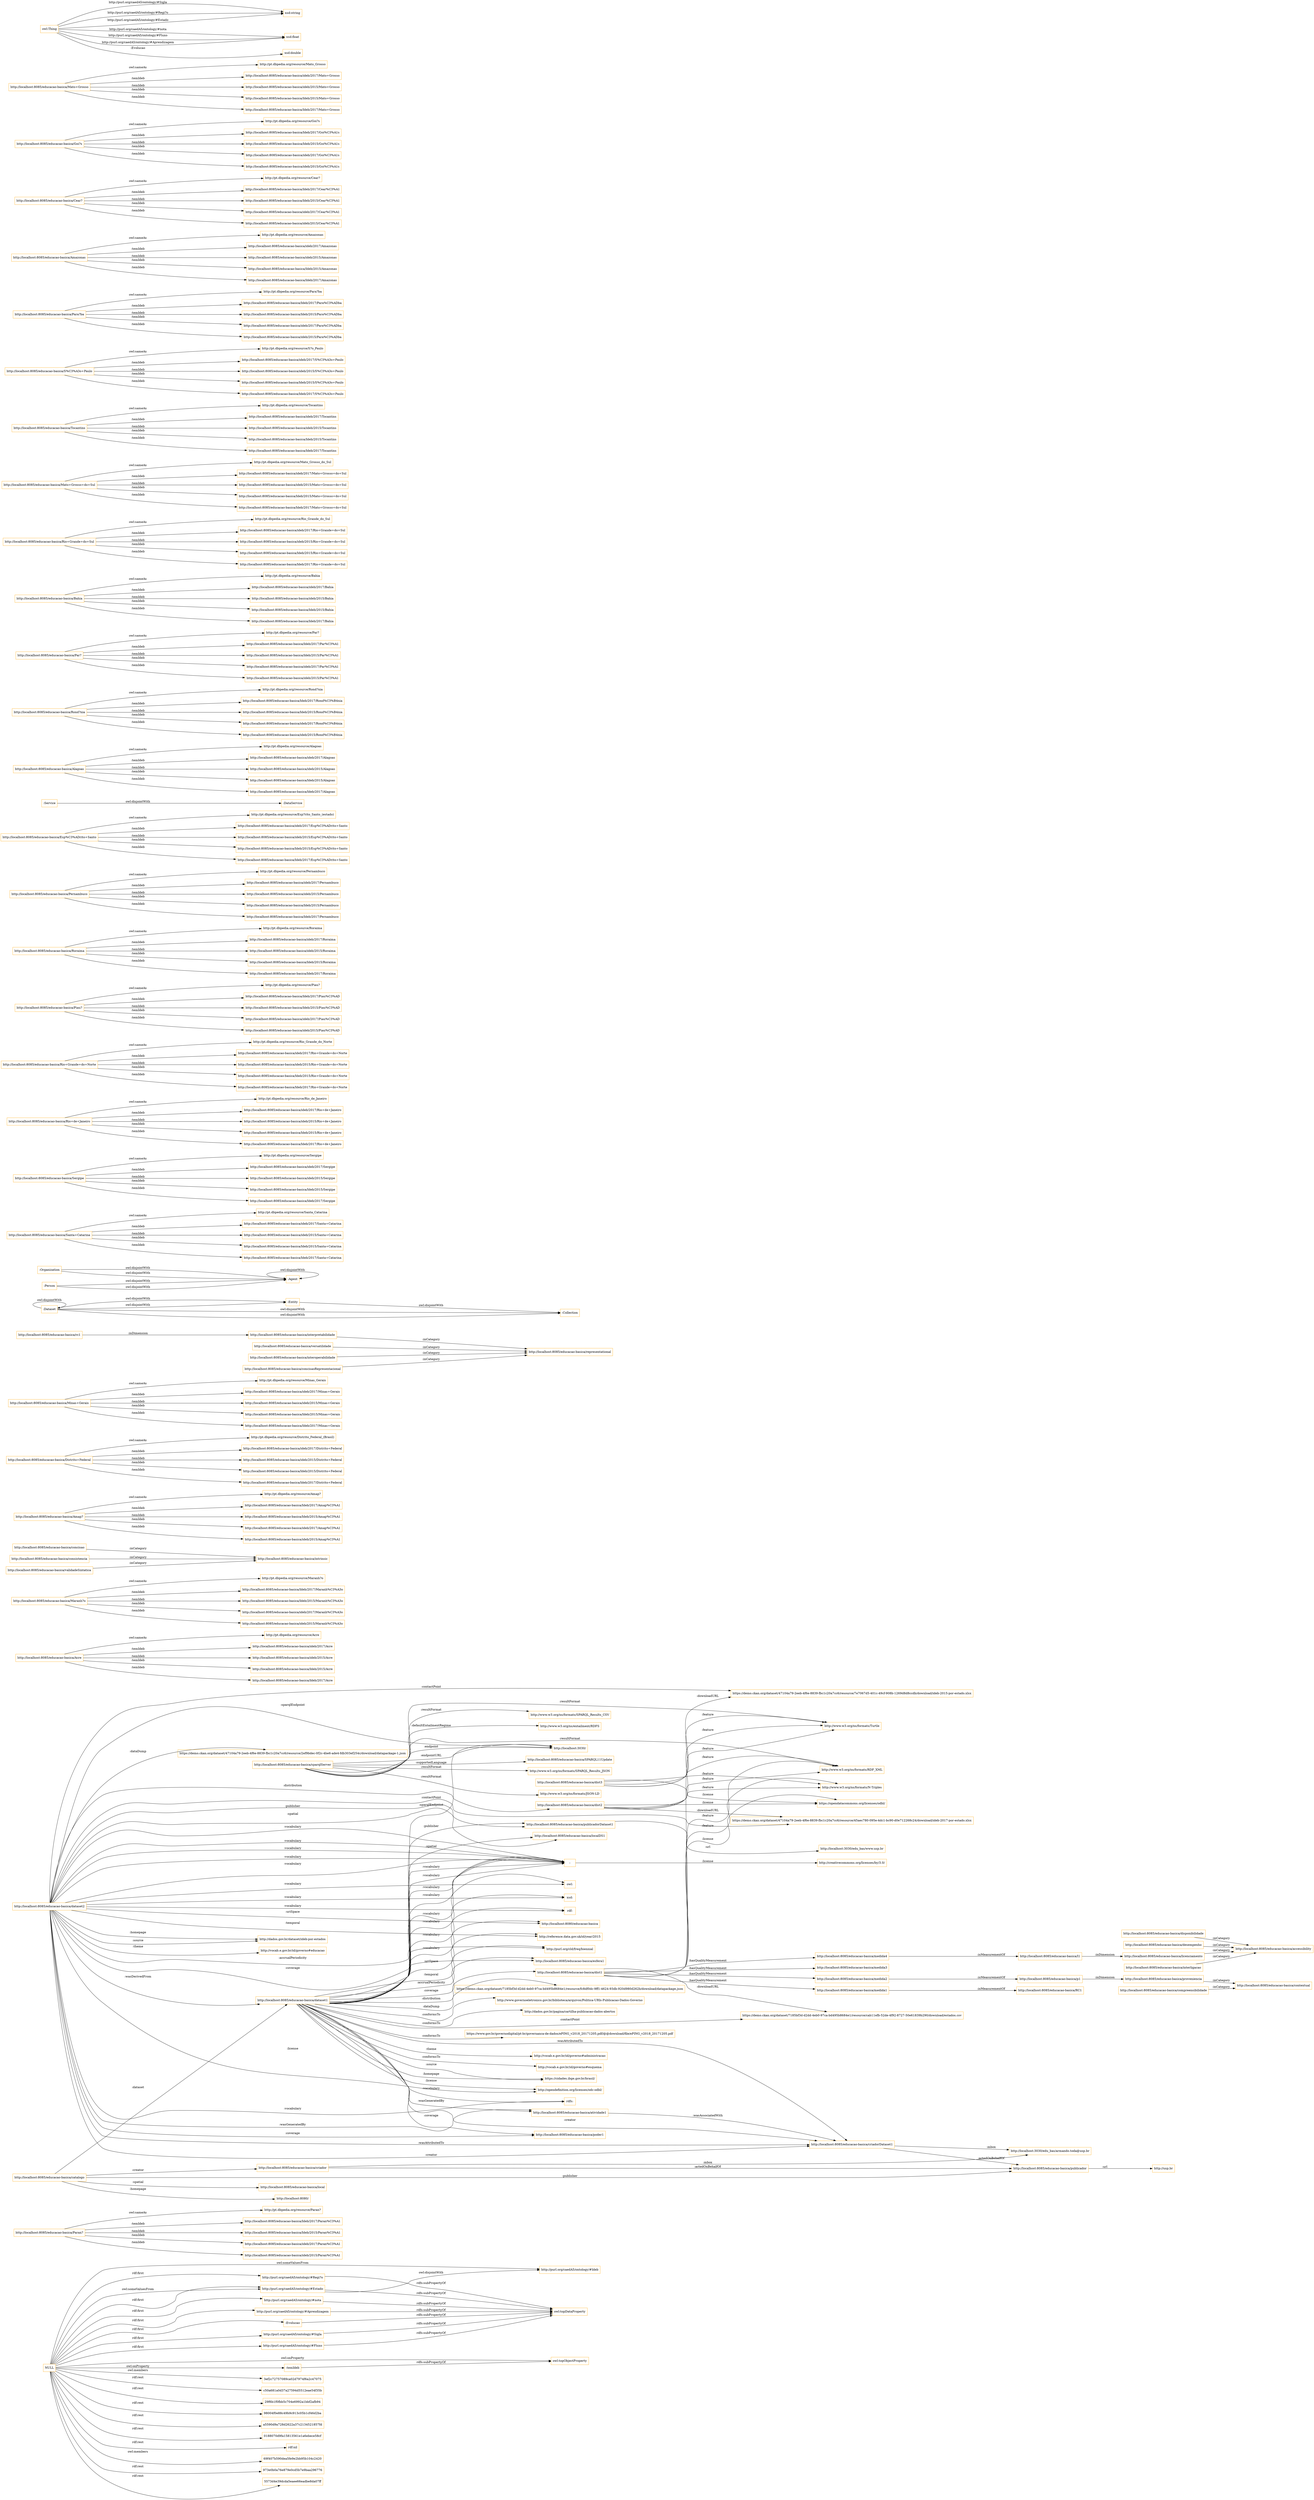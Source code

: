 digraph ar2dtool_diagram { 
rankdir=LR;
size="1501"
node [shape = rectangle, color="orange"]; "http://purl.org/caedA5/ontology/#Ideb" "http://purl.org/caedA5/ontology/#Estado" ; /*classes style*/
	"http://localhost:8085/educacao-basica/Paran?" -> "http://pt.dbpedia.org/resource/Paran?" [ label = "owl:sameAs" ];
	"http://localhost:8085/educacao-basica/Paran?" -> "http://localhost:8085/educacao-basica/Ideb/2017/Paran%C3%A1" [ label = ":temIdeb" ];
	"http://localhost:8085/educacao-basica/Paran?" -> "http://localhost:8085/educacao-basica/Ideb/2015/Paran%C3%A1" [ label = ":temIdeb" ];
	"http://localhost:8085/educacao-basica/Paran?" -> "http://localhost:8085/educacao-basica/ideb/2017/Paran%C3%A1" [ label = ":temIdeb" ];
	"http://localhost:8085/educacao-basica/Paran?" -> "http://localhost:8085/educacao-basica/ideb/2015/Paran%C3%A1" [ label = ":temIdeb" ];
	"http://localhost:8085/educacao-basica/criador" -> "http://localhost:8085/educacao-basica/publicador" [ label = ":actedOnBehalfOf" ];
	"http://localhost:8085/educacao-basica/criador" -> "http://localhost:3030/edu_bas/armando.toda@usp.br" [ label = ":mbox" ];
	"http://localhost:8085/educacao-basica/Acre" -> "http://pt.dbpedia.org/resource/Acre" [ label = "owl:sameAs" ];
	"http://localhost:8085/educacao-basica/Acre" -> "http://localhost:8085/educacao-basica/ideb/2017/Acre" [ label = ":temIdeb" ];
	"http://localhost:8085/educacao-basica/Acre" -> "http://localhost:8085/educacao-basica/ideb/2015/Acre" [ label = ":temIdeb" ];
	"http://localhost:8085/educacao-basica/Acre" -> "http://localhost:8085/educacao-basica/Ideb/2015/Acre" [ label = ":temIdeb" ];
	"http://localhost:8085/educacao-basica/Acre" -> "http://localhost:8085/educacao-basica/Ideb/2017/Acre" [ label = ":temIdeb" ];
	"http://localhost:8085/educacao-basica/medida4" -> "http://localhost:8085/educacao-basica/l1" [ label = ":isMeasurementOf" ];
	"http://purl.org/caedA5/ontology/#Regi?o" -> "owl:topDataProperty" [ label = "rdfs:subPropertyOf" ];
	"http://localhost:8085/educacao-basica/Maranh?o" -> "http://pt.dbpedia.org/resource/Maranh?o" [ label = "owl:sameAs" ];
	"http://localhost:8085/educacao-basica/Maranh?o" -> "http://localhost:8085/educacao-basica/Ideb/2017/Maranh%C3%A3o" [ label = ":temIdeb" ];
	"http://localhost:8085/educacao-basica/Maranh?o" -> "http://localhost:8085/educacao-basica/Ideb/2015/Maranh%C3%A3o" [ label = ":temIdeb" ];
	"http://localhost:8085/educacao-basica/Maranh?o" -> "http://localhost:8085/educacao-basica/ideb/2017/Maranh%C3%A3o" [ label = ":temIdeb" ];
	"http://localhost:8085/educacao-basica/Maranh?o" -> "http://localhost:8085/educacao-basica/ideb/2015/Maranh%C3%A3o" [ label = ":temIdeb" ];
	"http://localhost:8085/educacao-basica/concisao" -> "http://localhost:8085/educacao-basica/intrinsic" [ label = ":inCategory" ];
	"http://localhost:8085/educacao-basica/Amap?" -> "http://pt.dbpedia.org/resource/Amap?" [ label = "owl:sameAs" ];
	"http://localhost:8085/educacao-basica/Amap?" -> "http://localhost:8085/educacao-basica/Ideb/2017/Amap%C3%A1" [ label = ":temIdeb" ];
	"http://localhost:8085/educacao-basica/Amap?" -> "http://localhost:8085/educacao-basica/Ideb/2015/Amap%C3%A1" [ label = ":temIdeb" ];
	"http://localhost:8085/educacao-basica/Amap?" -> "http://localhost:8085/educacao-basica/ideb/2017/Amap%C3%A1" [ label = ":temIdeb" ];
	"http://localhost:8085/educacao-basica/Amap?" -> "http://localhost:8085/educacao-basica/ideb/2015/Amap%C3%A1" [ label = ":temIdeb" ];
	"http://localhost:8085/educacao-basica/Distrito+Federal" -> "http://pt.dbpedia.org/resource/Distrito_Federal_(Brasil)" [ label = "owl:sameAs" ];
	"http://localhost:8085/educacao-basica/Distrito+Federal" -> "http://localhost:8085/educacao-basica/ideb/2017/Distrito+Federal" [ label = ":temIdeb" ];
	"http://localhost:8085/educacao-basica/Distrito+Federal" -> "http://localhost:8085/educacao-basica/ideb/2015/Distrito+Federal" [ label = ":temIdeb" ];
	"http://localhost:8085/educacao-basica/Distrito+Federal" -> "http://localhost:8085/educacao-basica/Ideb/2015/Distrito+Federal" [ label = ":temIdeb" ];
	"http://localhost:8085/educacao-basica/Distrito+Federal" -> "http://localhost:8085/educacao-basica/Ideb/2017/Distrito+Federal" [ label = ":temIdeb" ];
	"http://localhost:8085/educacao-basica/l1" -> "http://localhost:8085/educacao-basica/licenciamento" [ label = ":inDimension" ];
	"http://localhost:8085/educacao-basica/Minas+Gerais" -> "http://pt.dbpedia.org/resource/Minas_Gerais" [ label = "owl:sameAs" ];
	"http://localhost:8085/educacao-basica/Minas+Gerais" -> "http://localhost:8085/educacao-basica/ideb/2017/Minas+Gerais" [ label = ":temIdeb" ];
	"http://localhost:8085/educacao-basica/Minas+Gerais" -> "http://localhost:8085/educacao-basica/ideb/2015/Minas+Gerais" [ label = ":temIdeb" ];
	"http://localhost:8085/educacao-basica/Minas+Gerais" -> "http://localhost:8085/educacao-basica/Ideb/2015/Minas+Gerais" [ label = ":temIdeb" ];
	"http://localhost:8085/educacao-basica/Minas+Gerais" -> "http://localhost:8085/educacao-basica/Ideb/2017/Minas+Gerais" [ label = ":temIdeb" ];
	"http://purl.org/caedA5/ontology/#Aprendizagem" -> "owl:topDataProperty" [ label = "rdfs:subPropertyOf" ];
	"http://localhost:8085/educacao-basica/rc1" -> "http://localhost:8085/educacao-basica/interpretabilidade" [ label = ":inDimension" ];
	"http://localhost:8085/educacao-basica/dist2" -> "https://opendatacommons.org/licenses/odbl/" [ label = ":license" ];
	"http://localhost:8085/educacao-basica/dist2" -> "http://www.w3.org/ns/formats/RDF_XML" [ label = ":feature" ];
	"http://localhost:8085/educacao-basica/dist2" -> "http://www.w3.org/ns/formats/Turtle" [ label = ":feature" ];
	"http://localhost:8085/educacao-basica/dist2" -> "http://www.w3.org/ns/formats/N-Triples" [ label = ":feature" ];
	"http://localhost:8085/educacao-basica/dist2" -> "https://demo.ckan.org/dataset/47104a79-2eeb-4f6e-8839-fbc1c20a7cc6/resource/45aec780-095e-4dc1-bc90-d0e712268c24/download/ideb-2017-por-estado.xlsx" [ label = ":downloadURL" ];
	"http://localhost:8085/educacao-basica/compreensibilidade" -> "http://localhost:8085/educacao-basica/contextual" [ label = ":inCategory" ];
	":Dataset" -> ":Entity" [ label = "owl:disjointWith" ];
	":Dataset" -> ":Collection" [ label = "owl:disjointWith" ];
	":temIdeb" -> "owl:topObjectProperty" [ label = "rdfs:subPropertyOf" ];
	"http://localhost:8085/educacao-basica/publicadorDataset1" -> "http://localhost:3030/edu_bas/www.usp.br" [ label = ":url" ];
	"http://localhost:8085/educacao-basica/publicador" -> "http://usp.br" [ label = ":url" ];
	":Agent" -> ":Agent" [ label = "owl:disjointWith" ];
	"http://localhost:8085/educacao-basica/criadorDataset1" -> "http://localhost:8085/educacao-basica/publicador" [ label = ":actedOnBehalfOf" ];
	"http://localhost:8085/educacao-basica/criadorDataset1" -> "http://localhost:3030/edu_bas/armando.toda@usp.br" [ label = ":mbox" ];
	"http://localhost:8085/educacao-basica/Santa+Catarina" -> "http://pt.dbpedia.org/resource/Santa_Catarina" [ label = "owl:sameAs" ];
	"http://localhost:8085/educacao-basica/Santa+Catarina" -> "http://localhost:8085/educacao-basica/ideb/2017/Santa+Catarina" [ label = ":temIdeb" ];
	"http://localhost:8085/educacao-basica/Santa+Catarina" -> "http://localhost:8085/educacao-basica/ideb/2015/Santa+Catarina" [ label = ":temIdeb" ];
	"http://localhost:8085/educacao-basica/Santa+Catarina" -> "http://localhost:8085/educacao-basica/Ideb/2015/Santa+Catarina" [ label = ":temIdeb" ];
	"http://localhost:8085/educacao-basica/Santa+Catarina" -> "http://localhost:8085/educacao-basica/Ideb/2017/Santa+Catarina" [ label = ":temIdeb" ];
	"http://localhost:8085/educacao-basica/p1" -> "http://localhost:8085/educacao-basica/proveniencia" [ label = ":inDimension" ];
	"http://localhost:8085/educacao-basica/Sergipe" -> "http://pt.dbpedia.org/resource/Sergipe" [ label = "owl:sameAs" ];
	"http://localhost:8085/educacao-basica/Sergipe" -> "http://localhost:8085/educacao-basica/ideb/2017/Sergipe" [ label = ":temIdeb" ];
	"http://localhost:8085/educacao-basica/Sergipe" -> "http://localhost:8085/educacao-basica/ideb/2015/Sergipe" [ label = ":temIdeb" ];
	"http://localhost:8085/educacao-basica/Sergipe" -> "http://localhost:8085/educacao-basica/Ideb/2015/Sergipe" [ label = ":temIdeb" ];
	"http://localhost:8085/educacao-basica/Sergipe" -> "http://localhost:8085/educacao-basica/Ideb/2017/Sergipe" [ label = ":temIdeb" ];
	"http://localhost:8085/educacao-basica/dataset2" -> "http://dados.gov.br/dataset/ideb-por-estados" [ label = ":source" ];
	"http://localhost:8085/educacao-basica/dataset2" -> "http://vocab.e.gov.br/id/governo#educacao" [ label = ":theme" ];
	"http://localhost:8085/educacao-basica/dataset2" -> "http://dados.gov.br/dataset/ideb-por-estados" [ label = ":homepage" ];
	"http://localhost:8085/educacao-basica/dataset2" -> "http://localhost:8085/educacao-basica/esfera1" [ label = ":coverage" ];
	"http://localhost:8085/educacao-basica/dataset2" -> ":" [ label = ":vocabulary" ];
	"http://localhost:8085/educacao-basica/dataset2" -> "http://localhost:8085/educacao-basica/localDS1" [ label = ":spatial" ];
	"http://localhost:8085/educacao-basica/dataset2" -> "http://localhost:8085/educacao-basica/criadorDataset1" [ label = ":creator" ];
	"http://localhost:8085/educacao-basica/dataset2" -> "http://localhost:8085/educacao-basica/atividade1" [ label = ":wasGeneratedBy" ];
	"http://localhost:8085/educacao-basica/dataset2" -> "https://demo.ckan.org/dataset/47104a79-2eeb-4f6e-8839-fbc1c20a7cc6/resource/7e7067d5-401c-49cf-908b-1269d8d8ccdb/download/ideb-2015-por-estado.xlsx" [ label = ":contactPoint" ];
	"http://localhost:8085/educacao-basica/dataset2" -> "http://localhost:8085/educacao-basica/publicadorDataset1" [ label = ":publisher" ];
	"http://localhost:8085/educacao-basica/dataset2" -> "http://localhost:8085/educacao-basica/dist2" [ label = ":distribution" ];
	"http://localhost:8085/educacao-basica/dataset2" -> "xsd:" [ label = ":vocabulary" ];
	"http://localhost:8085/educacao-basica/dataset2" -> "rdf:" [ label = ":vocabulary" ];
	"http://localhost:8085/educacao-basica/dataset2" -> ":" [ label = ":vocabulary" ];
	"http://localhost:8085/educacao-basica/dataset2" -> "http://localhost:8080/educacao-basica" [ label = ":uriSpace" ];
	"http://localhost:8085/educacao-basica/dataset2" -> "https://demo.ckan.org/dataset/47104a79-2eeb-4f6e-8839-fbc1c20a7cc6/resource/2ef9bdec-0f2c-4be6-ade4-fdb303ef254c/download/datapackage-1.json" [ label = ":dataDump" ];
	"http://localhost:8085/educacao-basica/dataset2" -> "http://reference.data.gov.uk/id/year/2015" [ label = ":temporal" ];
	"http://localhost:8085/educacao-basica/dataset2" -> "http://purl.org/cld/freq/biennial" [ label = ":accrualPeriodicity" ];
	"http://localhost:8085/educacao-basica/dataset2" -> "owl:" [ label = ":vocabulary" ];
	"http://localhost:8085/educacao-basica/dataset2" -> "http://opendefinition.org/licenses/odc-odbl/" [ label = ":license" ];
	"http://localhost:8085/educacao-basica/dataset2" -> ":" [ label = ":vocabulary" ];
	"http://localhost:8085/educacao-basica/dataset2" -> "http://localhost:3030/" [ label = ":sparqlEndpoint" ];
	"http://localhost:8085/educacao-basica/dataset2" -> ":" [ label = ":vocabulary" ];
	"http://localhost:8085/educacao-basica/dataset2" -> "rdfs:" [ label = ":vocabulary" ];
	"http://localhost:8085/educacao-basica/dataset2" -> "http://localhost:8085/educacao-basica/poder1" [ label = ":coverage" ];
	"http://localhost:8085/educacao-basica/dataset2" -> "http://localhost:8085/educacao-basica/criadorDataset1" [ label = ":wasAttributedTo" ];
	"http://localhost:8085/educacao-basica/dataset2" -> "https://demo.ckan.org/dataset/47104a79-2eeb-4f6e-8839-fbc1c20a7cc6/resource/45aec780-095e-4dc1-bc90-d0e712268c24/download/ideb-2017-por-estado.xlsx" [ label = ":contactPoint" ];
	"http://localhost:8085/educacao-basica/dataset2" -> ":" [ label = ":vocabulary" ];
	"http://localhost:8085/educacao-basica/dataset2" -> "http://localhost:8085/educacao-basica/dataset1" [ label = ":wasDerivedFrom" ];
	"http://localhost:8085/educacao-basica/dist1" -> "https://demo.ckan.org/dataset/7185bf3d-d2dd-4eb0-97ca-bd495b8684e1/resource/cab11efb-52de-4f92-8727-50e61839b290/download/estados.csv" [ label = ":downloadURL" ];
	"http://localhost:8085/educacao-basica/dist1" -> "http://localhost:8085/educacao-basica/medida1" [ label = ":hasQualityMeasurement" ];
	"http://localhost:8085/educacao-basica/dist1" -> "https://opendatacommons.org/licenses/odbl/" [ label = ":license" ];
	"http://localhost:8085/educacao-basica/dist1" -> "http://localhost:8085/educacao-basica/medida2" [ label = ":hasQualityMeasurement" ];
	"http://localhost:8085/educacao-basica/dist1" -> "http://www.w3.org/ns/formats/N-Triples" [ label = ":feature" ];
	"http://localhost:8085/educacao-basica/dist1" -> "http://localhost:8085/educacao-basica/medida4" [ label = ":hasQualityMeasurement" ];
	"http://localhost:8085/educacao-basica/dist1" -> "http://www.w3.org/ns/formats/RDF_XML" [ label = ":feature" ];
	"http://localhost:8085/educacao-basica/dist1" -> "http://localhost:8085/educacao-basica/medida3" [ label = ":hasQualityMeasurement" ];
	"http://localhost:8085/educacao-basica/dist1" -> "http://www.w3.org/ns/formats/Turtle" [ label = ":feature" ];
	"http://localhost:8085/educacao-basica/Rio+de+Janeiro" -> "http://pt.dbpedia.org/resource/Rio_de_Janeiro" [ label = "owl:sameAs" ];
	"http://localhost:8085/educacao-basica/Rio+de+Janeiro" -> "http://localhost:8085/educacao-basica/ideb/2017/Rio+de+Janeiro" [ label = ":temIdeb" ];
	"http://localhost:8085/educacao-basica/Rio+de+Janeiro" -> "http://localhost:8085/educacao-basica/ideb/2015/Rio+de+Janeiro" [ label = ":temIdeb" ];
	"http://localhost:8085/educacao-basica/Rio+de+Janeiro" -> "http://localhost:8085/educacao-basica/Ideb/2015/Rio+de+Janeiro" [ label = ":temIdeb" ];
	"http://localhost:8085/educacao-basica/Rio+de+Janeiro" -> "http://localhost:8085/educacao-basica/Ideb/2017/Rio+de+Janeiro" [ label = ":temIdeb" ];
	"http://localhost:8085/educacao-basica/Rio+Grande+do+Norte" -> "http://pt.dbpedia.org/resource/Rio_Grande_do_Norte" [ label = "owl:sameAs" ];
	"http://localhost:8085/educacao-basica/Rio+Grande+do+Norte" -> "http://localhost:8085/educacao-basica/ideb/2017/Rio+Grande+do+Norte" [ label = ":temIdeb" ];
	"http://localhost:8085/educacao-basica/Rio+Grande+do+Norte" -> "http://localhost:8085/educacao-basica/ideb/2015/Rio+Grande+do+Norte" [ label = ":temIdeb" ];
	"http://localhost:8085/educacao-basica/Rio+Grande+do+Norte" -> "http://localhost:8085/educacao-basica/Ideb/2015/Rio+Grande+do+Norte" [ label = ":temIdeb" ];
	"http://localhost:8085/educacao-basica/Rio+Grande+do+Norte" -> "http://localhost:8085/educacao-basica/Ideb/2017/Rio+Grande+do+Norte" [ label = ":temIdeb" ];
	"http://localhost:8085/educacao-basica/Piau?" -> "http://pt.dbpedia.org/resource/Piau?" [ label = "owl:sameAs" ];
	"http://localhost:8085/educacao-basica/Piau?" -> "http://localhost:8085/educacao-basica/Ideb/2017/Piau%C3%AD" [ label = ":temIdeb" ];
	"http://localhost:8085/educacao-basica/Piau?" -> "http://localhost:8085/educacao-basica/Ideb/2015/Piau%C3%AD" [ label = ":temIdeb" ];
	"http://localhost:8085/educacao-basica/Piau?" -> "http://localhost:8085/educacao-basica/ideb/2017/Piau%C3%AD" [ label = ":temIdeb" ];
	"http://localhost:8085/educacao-basica/Piau?" -> "http://localhost:8085/educacao-basica/ideb/2015/Piau%C3%AD" [ label = ":temIdeb" ];
	"http://localhost:8085/educacao-basica/medida2" -> "http://localhost:8085/educacao-basica/p1" [ label = ":isMeasurementOf" ];
	"http://localhost:8085/educacao-basica/interligacao" -> "http://localhost:8085/educacao-basica/accessibility" [ label = ":inCategory" ];
	"http://localhost:8085/educacao-basica/licenciamento" -> "http://localhost:8085/educacao-basica/accessibility" [ label = ":inCategory" ];
	"http://localhost:8085/educacao-basica/Roraima" -> "http://pt.dbpedia.org/resource/Roraima" [ label = "owl:sameAs" ];
	"http://localhost:8085/educacao-basica/Roraima" -> "http://localhost:8085/educacao-basica/ideb/2017/Roraima" [ label = ":temIdeb" ];
	"http://localhost:8085/educacao-basica/Roraima" -> "http://localhost:8085/educacao-basica/ideb/2015/Roraima" [ label = ":temIdeb" ];
	"http://localhost:8085/educacao-basica/Roraima" -> "http://localhost:8085/educacao-basica/Ideb/2015/Roraima" [ label = ":temIdeb" ];
	"http://localhost:8085/educacao-basica/Roraima" -> "http://localhost:8085/educacao-basica/Ideb/2017/Roraima" [ label = ":temIdeb" ];
	"http://localhost:8085/educacao-basica/dataset1" -> "http://localhost:8085/educacao-basica/criadorDataset1" [ label = ":creator" ];
	"http://localhost:8085/educacao-basica/dataset1" -> "http://www.governoeletronico.gov.br/biblioteca/arquivos/Politica-URIs-Publicacao-Dados-Governo" [ label = ":conformsTo" ];
	"http://localhost:8085/educacao-basica/dataset1" -> "http://localhost:8085/educacao-basica/criadorDataset1" [ label = ":wasAttributedTo" ];
	"http://localhost:8085/educacao-basica/dataset1" -> "http://localhost:8085/educacao-basica/publicadorDataset1" [ label = ":publisher" ];
	"http://localhost:8085/educacao-basica/dataset1" -> "http://localhost:8085/educacao-basica/dist1" [ label = ":distribution" ];
	"http://localhost:8085/educacao-basica/dataset1" -> "owl:" [ label = ":vocabulary" ];
	"http://localhost:8085/educacao-basica/dataset1" -> "http://opendefinition.org/licenses/odc-odbl/" [ label = ":license" ];
	"http://localhost:8085/educacao-basica/dataset1" -> ":" [ label = ":vocabulary" ];
	"http://localhost:8085/educacao-basica/dataset1" -> "http://dados.gov.br/pagina/cartilha-publicacao-dados-abertos" [ label = ":conformsTo" ];
	"http://localhost:8085/educacao-basica/dataset1" -> "https://www.gov.br/governodigital/pt-br/governanca-de-dados/ePING_v2018_20171205.pdf/@@download/file/ePING_v2018_20171205.pdf" [ label = ":conformsTo" ];
	"http://localhost:8085/educacao-basica/dataset1" -> "http://vocab.e.gov.br/id/governo#administracao" [ label = ":theme" ];
	"http://localhost:8085/educacao-basica/dataset1" -> ":" [ label = ":vocabulary" ];
	"http://localhost:8085/educacao-basica/dataset1" -> "http://reference.data.gov.uk/id/year/2015" [ label = ":temporal" ];
	"http://localhost:8085/educacao-basica/dataset1" -> ":" [ label = ":vocabulary" ];
	"http://localhost:8085/educacao-basica/dataset1" -> "xsd:" [ label = ":vocabulary" ];
	"http://localhost:8085/educacao-basica/dataset1" -> "http://localhost:8080/educacao-basica" [ label = ":uriSpace" ];
	"http://localhost:8085/educacao-basica/dataset1" -> "http://localhost:8085/educacao-basica/esfera1" [ label = ":coverage" ];
	"http://localhost:8085/educacao-basica/dataset1" -> "http://localhost:8085/educacao-basica/localDS1" [ label = ":spatial" ];
	"http://localhost:8085/educacao-basica/dataset1" -> "https://demo.ckan.org/dataset/7185bf3d-d2dd-4eb0-97ca-bd495b8684e1/resource/cab11efb-52de-4f92-8727-50e61839b290/download/estados.csv" [ label = ":contactPoint" ];
	"http://localhost:8085/educacao-basica/dataset1" -> ":" [ label = ":vocabulary" ];
	"http://localhost:8085/educacao-basica/dataset1" -> "http://vocab.e.gov.br/id/governo#esquema" [ label = ":conformsTo" ];
	"http://localhost:8085/educacao-basica/dataset1" -> "https://cidades.ibge.gov.br/brasil/" [ label = ":source" ];
	"http://localhost:8085/educacao-basica/dataset1" -> "http://localhost:8085/educacao-basica/poder1" [ label = ":coverage" ];
	"http://localhost:8085/educacao-basica/dataset1" -> "https://cidades.ibge.gov.br/brasil/" [ label = ":homepage" ];
	"http://localhost:8085/educacao-basica/dataset1" -> "http://localhost:3030/" [ label = ":sparqlEndpoint" ];
	"http://localhost:8085/educacao-basica/dataset1" -> "rdfs:" [ label = ":vocabulary" ];
	"http://localhost:8085/educacao-basica/dataset1" -> "http://localhost:8085/educacao-basica/atividade1" [ label = ":wasGeneratedBy" ];
	"http://localhost:8085/educacao-basica/dataset1" -> "http://purl.org/cld/freq/biennial" [ label = ":accrualPeriodicity" ];
	"http://localhost:8085/educacao-basica/dataset1" -> "https://demo.ckan.org/dataset/7185bf3d-d2dd-4eb0-97ca-bd495b8684e1/resource/fc8df0dc-9ff1-4624-93db-920d980d262b/download/datapackage.json" [ label = ":dataDump" ];
	"http://localhost:8085/educacao-basica/dataset1" -> "rdf:" [ label = ":vocabulary" ];
	"http://localhost:8085/educacao-basica/dataset1" -> ":" [ label = ":vocabulary" ];
	"http://localhost:8085/educacao-basica/Pernambuco" -> "http://pt.dbpedia.org/resource/Pernambuco" [ label = "owl:sameAs" ];
	"http://localhost:8085/educacao-basica/Pernambuco" -> "http://localhost:8085/educacao-basica/ideb/2017/Pernambuco" [ label = ":temIdeb" ];
	"http://localhost:8085/educacao-basica/Pernambuco" -> "http://localhost:8085/educacao-basica/ideb/2015/Pernambuco" [ label = ":temIdeb" ];
	"http://localhost:8085/educacao-basica/Pernambuco" -> "http://localhost:8085/educacao-basica/Ideb/2015/Pernambuco" [ label = ":temIdeb" ];
	"http://localhost:8085/educacao-basica/Pernambuco" -> "http://localhost:8085/educacao-basica/Ideb/2017/Pernambuco" [ label = ":temIdeb" ];
	"http://localhost:8085/educacao-basica/interpretabilidade" -> "http://localhost:8085/educacao-basica/representational" [ label = ":inCategory" ];
	"http://localhost:8085/educacao-basica/consistencia" -> "http://localhost:8085/educacao-basica/intrinsic" [ label = ":inCategory" ];
	"http://localhost:8085/educacao-basica/sparqlServer" -> "http://www.w3.org/ns/formats/Turtle" [ label = ":resultFormat" ];
	"http://localhost:8085/educacao-basica/sparqlServer" -> "http://www.w3.org/ns/entailment/RDFS" [ label = ":defaultEntailmentRegime" ];
	"http://localhost:8085/educacao-basica/sparqlServer" -> "http://localhost:8085/educacao-basica/SPARQL11Update" [ label = ":supportedLanguage" ];
	"http://localhost:8085/educacao-basica/sparqlServer" -> "http://localhost:3030/" [ label = ":endpoint" ];
	"http://localhost:8085/educacao-basica/sparqlServer" -> "http://www.w3.org/ns/formats/RDF_XML" [ label = ":resultFormat" ];
	"http://localhost:8085/educacao-basica/sparqlServer" -> "http://www.w3.org/ns/formats/SPARQL_Results_JSON" [ label = ":resultFormat" ];
	"http://localhost:8085/educacao-basica/sparqlServer" -> "http://www.w3.org/ns/formats/JSON-LD" [ label = ":resultFormat" ];
	"http://localhost:8085/educacao-basica/sparqlServer" -> "http://localhost:3030/" [ label = ":endpointURL" ];
	"http://localhost:8085/educacao-basica/sparqlServer" -> "http://www.w3.org/ns/formats/SPARQL_Results_CSV" [ label = ":resultFormat" ];
	"http://purl.org/caedA5/ontology/#nota" -> "owl:topDataProperty" [ label = "rdfs:subPropertyOf" ];
	"http://localhost:8085/educacao-basica/Esp%C3%ADrito+Santo" -> "http://pt.dbpedia.org/resource/Esp?rito_Santo_(estado)" [ label = "owl:sameAs" ];
	"http://localhost:8085/educacao-basica/Esp%C3%ADrito+Santo" -> "http://localhost:8085/educacao-basica/ideb/2017/Esp%C3%ADrito+Santo" [ label = ":temIdeb" ];
	"http://localhost:8085/educacao-basica/Esp%C3%ADrito+Santo" -> "http://localhost:8085/educacao-basica/ideb/2015/Esp%C3%ADrito+Santo" [ label = ":temIdeb" ];
	"http://localhost:8085/educacao-basica/Esp%C3%ADrito+Santo" -> "http://localhost:8085/educacao-basica/Ideb/2015/Esp%C3%ADrito+Santo" [ label = ":temIdeb" ];
	"http://localhost:8085/educacao-basica/Esp%C3%ADrito+Santo" -> "http://localhost:8085/educacao-basica/Ideb/2017/Esp%C3%ADrito+Santo" [ label = ":temIdeb" ];
	"http://localhost:8085/educacao-basica/versatilidade" -> "http://localhost:8085/educacao-basica/representational" [ label = ":inCategory" ];
	":Service" -> ":DataService" [ label = "owl:disjointWith" ];
	"http://localhost:8085/educacao-basica/Alagoas" -> "http://pt.dbpedia.org/resource/Alagoas" [ label = "owl:sameAs" ];
	"http://localhost:8085/educacao-basica/Alagoas" -> "http://localhost:8085/educacao-basica/ideb/2017/Alagoas" [ label = ":temIdeb" ];
	"http://localhost:8085/educacao-basica/Alagoas" -> "http://localhost:8085/educacao-basica/ideb/2015/Alagoas" [ label = ":temIdeb" ];
	"http://localhost:8085/educacao-basica/Alagoas" -> "http://localhost:8085/educacao-basica/Ideb/2015/Alagoas" [ label = ":temIdeb" ];
	"http://localhost:8085/educacao-basica/Alagoas" -> "http://localhost:8085/educacao-basica/Ideb/2017/Alagoas" [ label = ":temIdeb" ];
	"http://localhost:8085/educacao-basica/interoperabilidade" -> "http://localhost:8085/educacao-basica/representational" [ label = ":inCategory" ];
	"http://purl.org/caedA5/ontology/#Sigla" -> "owl:topDataProperty" [ label = "rdfs:subPropertyOf" ];
	"http://localhost:8085/educacao-basica/medida1" -> "http://localhost:8085/educacao-basica/RC1" [ label = ":isMeasurementOf" ];
	":Organization" -> ":Agent" [ label = "owl:disjointWith" ];
	":Organization" -> ":Agent" [ label = "owl:disjointWith" ];
	":" -> "http://creativecommons.org/licenses/by/3.0/" [ label = ":license" ];
	"NULL" -> ":temIdeb" [ label = "owl:onProperty" ];
	"NULL" -> "3ef2c72757089ca02d7974f6a2c47075" [ label = "owl:members" ];
	"NULL" -> "http://purl.org/caedA5/ontology/#Sigla" [ label = "rdf:first" ];
	"NULL" -> "http://purl.org/caedA5/ontology/#Regi?o" [ label = "rdf:first" ];
	"NULL" -> "c50a681a0d37a27594d5512eae54f35b" [ label = "rdf:rest" ];
	"NULL" -> "http://purl.org/caedA5/ontology/#Estado" [ label = "rdf:first" ];
	"NULL" -> "29f6b1f0fbb5c704e6992a1bbf2afb94" [ label = "rdf:rest" ];
	"NULL" -> "http://purl.org/caedA5/ontology/#Estado" [ label = "owl:someValuesFrom" ];
	"NULL" -> ":Evolucao" [ label = "rdf:first" ];
	"NULL" -> "owl:topObjectProperty" [ label = "owl:onProperty" ];
	"NULL" -> "98004f0e88c49b9c913c05b1cf46d2ba" [ label = "rdf:rest" ];
	"NULL" -> "http://purl.org/caedA5/ontology/#Ideb" [ label = "owl:someValuesFrom" ];
	"NULL" -> "a5590d9a728d2622a37c2134521857fd" [ label = "rdf:rest" ];
	"NULL" -> "0188070d9fa15813561e1a6ebece58cf" [ label = "rdf:rest" ];
	"NULL" -> "http://purl.org/caedA5/ontology/#Aprendizagem" [ label = "rdf:first" ];
	"NULL" -> "rdf:nil" [ label = "rdf:rest" ];
	"NULL" -> "69f407b590dea5fe9e2bb95b104c2420" [ label = "owl:members" ];
	"NULL" -> "973e0b0a76e879e0cd5b7e9baa296776" [ label = "rdf:rest" ];
	"NULL" -> "http://purl.org/caedA5/ontology/#Fluxo" [ label = "rdf:first" ];
	"NULL" -> "http://purl.org/caedA5/ontology/#nota" [ label = "rdf:first" ];
	"NULL" -> "5573d4e39dcda5eaee66eadbe8da07ff" [ label = "rdf:rest" ];
	"http://purl.org/caedA5/ontology/#Estado" -> "http://purl.org/caedA5/ontology/#Ideb" [ label = "owl:disjointWith" ];
	"http://purl.org/caedA5/ontology/#Estado" -> "owl:topDataProperty" [ label = "rdfs:subPropertyOf" ];
	"http://localhost:8085/educacao-basica/Rond?nia" -> "http://pt.dbpedia.org/resource/Rond?nia" [ label = "owl:sameAs" ];
	"http://localhost:8085/educacao-basica/Rond?nia" -> "http://localhost:8085/educacao-basica/Ideb/2017/Rond%C3%B4nia" [ label = ":temIdeb" ];
	"http://localhost:8085/educacao-basica/Rond?nia" -> "http://localhost:8085/educacao-basica/Ideb/2015/Rond%C3%B4nia" [ label = ":temIdeb" ];
	"http://localhost:8085/educacao-basica/Rond?nia" -> "http://localhost:8085/educacao-basica/ideb/2017/Rond%C3%B4nia" [ label = ":temIdeb" ];
	"http://localhost:8085/educacao-basica/Rond?nia" -> "http://localhost:8085/educacao-basica/ideb/2015/Rond%C3%B4nia" [ label = ":temIdeb" ];
	"http://localhost:8085/educacao-basica/Par?" -> "http://pt.dbpedia.org/resource/Par?" [ label = "owl:sameAs" ];
	"http://localhost:8085/educacao-basica/Par?" -> "http://localhost:8085/educacao-basica/Ideb/2017/Par%C3%A1" [ label = ":temIdeb" ];
	"http://localhost:8085/educacao-basica/Par?" -> "http://localhost:8085/educacao-basica/Ideb/2015/Par%C3%A1" [ label = ":temIdeb" ];
	"http://localhost:8085/educacao-basica/Par?" -> "http://localhost:8085/educacao-basica/ideb/2017/Par%C3%A1" [ label = ":temIdeb" ];
	"http://localhost:8085/educacao-basica/Par?" -> "http://localhost:8085/educacao-basica/ideb/2015/Par%C3%A1" [ label = ":temIdeb" ];
	"http://localhost:8085/educacao-basica/catalogo" -> "http://localhost:8085/educacao-basica/publicador" [ label = ":publisher" ];
	"http://localhost:8085/educacao-basica/catalogo" -> "http://localhost:8085/educacao-basica/local" [ label = ":spatial" ];
	"http://localhost:8085/educacao-basica/catalogo" -> "http://localhost:8080/" [ label = ":homepage" ];
	"http://localhost:8085/educacao-basica/catalogo" -> "http://localhost:8085/educacao-basica/dataset1" [ label = ":dataset" ];
	"http://localhost:8085/educacao-basica/catalogo" -> "http://localhost:8085/educacao-basica/criador" [ label = ":creator" ];
	"http://localhost:8085/educacao-basica/Bahia" -> "http://pt.dbpedia.org/resource/Bahia" [ label = "owl:sameAs" ];
	"http://localhost:8085/educacao-basica/Bahia" -> "http://localhost:8085/educacao-basica/ideb/2017/Bahia" [ label = ":temIdeb" ];
	"http://localhost:8085/educacao-basica/Bahia" -> "http://localhost:8085/educacao-basica/ideb/2015/Bahia" [ label = ":temIdeb" ];
	"http://localhost:8085/educacao-basica/Bahia" -> "http://localhost:8085/educacao-basica/Ideb/2015/Bahia" [ label = ":temIdeb" ];
	"http://localhost:8085/educacao-basica/Bahia" -> "http://localhost:8085/educacao-basica/Ideb/2017/Bahia" [ label = ":temIdeb" ];
	"http://localhost:8085/educacao-basica/Rio+Grande+do+Sul" -> "http://pt.dbpedia.org/resource/Rio_Grande_do_Sul" [ label = "owl:sameAs" ];
	"http://localhost:8085/educacao-basica/Rio+Grande+do+Sul" -> "http://localhost:8085/educacao-basica/ideb/2017/Rio+Grande+do+Sul" [ label = ":temIdeb" ];
	"http://localhost:8085/educacao-basica/Rio+Grande+do+Sul" -> "http://localhost:8085/educacao-basica/ideb/2015/Rio+Grande+do+Sul" [ label = ":temIdeb" ];
	"http://localhost:8085/educacao-basica/Rio+Grande+do+Sul" -> "http://localhost:8085/educacao-basica/Ideb/2015/Rio+Grande+do+Sul" [ label = ":temIdeb" ];
	"http://localhost:8085/educacao-basica/Rio+Grande+do+Sul" -> "http://localhost:8085/educacao-basica/Ideb/2017/Rio+Grande+do+Sul" [ label = ":temIdeb" ];
	"http://localhost:8085/educacao-basica/atividade1" -> "http://localhost:8085/educacao-basica/criadorDataset1" [ label = ":wasAssociatedWith" ];
	"http://localhost:8085/educacao-basica/disponibilidade" -> "http://localhost:8085/educacao-basica/accessibility" [ label = ":inCategory" ];
	"http://localhost:8085/educacao-basica/validadeSintatica" -> "http://localhost:8085/educacao-basica/intrinsic" [ label = ":inCategory" ];
	"http://purl.org/caedA5/ontology/#Fluxo" -> "owl:topDataProperty" [ label = "rdfs:subPropertyOf" ];
	":Evolucao" -> "owl:topDataProperty" [ label = "rdfs:subPropertyOf" ];
	"http://localhost:8085/educacao-basica/Mato+Grosso+do+Sul" -> "http://pt.dbpedia.org/resource/Mato_Grosso_do_Sul" [ label = "owl:sameAs" ];
	"http://localhost:8085/educacao-basica/Mato+Grosso+do+Sul" -> "http://localhost:8085/educacao-basica/ideb/2017/Mato+Grosso+do+Sul" [ label = ":temIdeb" ];
	"http://localhost:8085/educacao-basica/Mato+Grosso+do+Sul" -> "http://localhost:8085/educacao-basica/ideb/2015/Mato+Grosso+do+Sul" [ label = ":temIdeb" ];
	"http://localhost:8085/educacao-basica/Mato+Grosso+do+Sul" -> "http://localhost:8085/educacao-basica/Ideb/2015/Mato+Grosso+do+Sul" [ label = ":temIdeb" ];
	"http://localhost:8085/educacao-basica/Mato+Grosso+do+Sul" -> "http://localhost:8085/educacao-basica/Ideb/2017/Mato+Grosso+do+Sul" [ label = ":temIdeb" ];
	"http://localhost:8085/educacao-basica/Tocantins" -> "http://pt.dbpedia.org/resource/Tocantins" [ label = "owl:sameAs" ];
	"http://localhost:8085/educacao-basica/Tocantins" -> "http://localhost:8085/educacao-basica/ideb/2017/Tocantins" [ label = ":temIdeb" ];
	"http://localhost:8085/educacao-basica/Tocantins" -> "http://localhost:8085/educacao-basica/ideb/2015/Tocantins" [ label = ":temIdeb" ];
	"http://localhost:8085/educacao-basica/Tocantins" -> "http://localhost:8085/educacao-basica/Ideb/2015/Tocantins" [ label = ":temIdeb" ];
	"http://localhost:8085/educacao-basica/Tocantins" -> "http://localhost:8085/educacao-basica/Ideb/2017/Tocantins" [ label = ":temIdeb" ];
	":Person" -> ":Agent" [ label = "owl:disjointWith" ];
	":Person" -> ":Agent" [ label = "owl:disjointWith" ];
	"http://localhost:8085/educacao-basica/S%C3%A3o+Paulo" -> "http://pt.dbpedia.org/resource/S?o_Paulo" [ label = "owl:sameAs" ];
	"http://localhost:8085/educacao-basica/S%C3%A3o+Paulo" -> "http://localhost:8085/educacao-basica/ideb/2017/S%C3%A3o+Paulo" [ label = ":temIdeb" ];
	"http://localhost:8085/educacao-basica/S%C3%A3o+Paulo" -> "http://localhost:8085/educacao-basica/ideb/2015/S%C3%A3o+Paulo" [ label = ":temIdeb" ];
	"http://localhost:8085/educacao-basica/S%C3%A3o+Paulo" -> "http://localhost:8085/educacao-basica/Ideb/2015/S%C3%A3o+Paulo" [ label = ":temIdeb" ];
	"http://localhost:8085/educacao-basica/S%C3%A3o+Paulo" -> "http://localhost:8085/educacao-basica/Ideb/2017/S%C3%A3o+Paulo" [ label = ":temIdeb" ];
	":Entity" -> ":Collection" [ label = "owl:disjointWith" ];
	"http://localhost:8085/educacao-basica/proveniencia" -> "http://localhost:8085/educacao-basica/contextual" [ label = ":inCategory" ];
	"http://localhost:8085/educacao-basica/desempenho" -> "http://localhost:8085/educacao-basica/accessibility" [ label = ":inCategory" ];
	"http://localhost:8085/educacao-basica/Para?ba" -> "http://pt.dbpedia.org/resource/Para?ba" [ label = "owl:sameAs" ];
	"http://localhost:8085/educacao-basica/Para?ba" -> "http://localhost:8085/educacao-basica/Ideb/2017/Para%C3%ADba" [ label = ":temIdeb" ];
	"http://localhost:8085/educacao-basica/Para?ba" -> "http://localhost:8085/educacao-basica/Ideb/2015/Para%C3%ADba" [ label = ":temIdeb" ];
	"http://localhost:8085/educacao-basica/Para?ba" -> "http://localhost:8085/educacao-basica/ideb/2017/Para%C3%ADba" [ label = ":temIdeb" ];
	"http://localhost:8085/educacao-basica/Para?ba" -> "http://localhost:8085/educacao-basica/ideb/2015/Para%C3%ADba" [ label = ":temIdeb" ];
	"http://localhost:8085/educacao-basica/Amazonas" -> "http://pt.dbpedia.org/resource/Amazonas" [ label = "owl:sameAs" ];
	"http://localhost:8085/educacao-basica/Amazonas" -> "http://localhost:8085/educacao-basica/ideb/2017/Amazonas" [ label = ":temIdeb" ];
	"http://localhost:8085/educacao-basica/Amazonas" -> "http://localhost:8085/educacao-basica/ideb/2015/Amazonas" [ label = ":temIdeb" ];
	"http://localhost:8085/educacao-basica/Amazonas" -> "http://localhost:8085/educacao-basica/Ideb/2015/Amazonas" [ label = ":temIdeb" ];
	"http://localhost:8085/educacao-basica/Amazonas" -> "http://localhost:8085/educacao-basica/Ideb/2017/Amazonas" [ label = ":temIdeb" ];
	"http://localhost:8085/educacao-basica/concisaoRepresentacional" -> "http://localhost:8085/educacao-basica/representational" [ label = ":inCategory" ];
	"http://localhost:8085/educacao-basica/dist3" -> "http://www.w3.org/ns/formats/Turtle" [ label = ":feature" ];
	"http://localhost:8085/educacao-basica/dist3" -> "https://opendatacommons.org/licenses/odbl/" [ label = ":license" ];
	"http://localhost:8085/educacao-basica/dist3" -> "https://demo.ckan.org/dataset/47104a79-2eeb-4f6e-8839-fbc1c20a7cc6/resource/7e7067d5-401c-49cf-908b-1269d8d8ccdb/download/ideb-2015-por-estado.xlsx" [ label = ":downloadURL" ];
	"http://localhost:8085/educacao-basica/dist3" -> "http://www.w3.org/ns/formats/RDF_XML" [ label = ":feature" ];
	"http://localhost:8085/educacao-basica/dist3" -> "http://www.w3.org/ns/formats/N-Triples" [ label = ":feature" ];
	"http://localhost:8085/educacao-basica/Cear?" -> "http://pt.dbpedia.org/resource/Cear?" [ label = "owl:sameAs" ];
	"http://localhost:8085/educacao-basica/Cear?" -> "http://localhost:8085/educacao-basica/Ideb/2017/Cear%C3%A1" [ label = ":temIdeb" ];
	"http://localhost:8085/educacao-basica/Cear?" -> "http://localhost:8085/educacao-basica/Ideb/2015/Cear%C3%A1" [ label = ":temIdeb" ];
	"http://localhost:8085/educacao-basica/Cear?" -> "http://localhost:8085/educacao-basica/ideb/2017/Cear%C3%A1" [ label = ":temIdeb" ];
	"http://localhost:8085/educacao-basica/Cear?" -> "http://localhost:8085/educacao-basica/ideb/2015/Cear%C3%A1" [ label = ":temIdeb" ];
	":Dataset" -> ":Entity" [ label = "owl:disjointWith" ];
	":Dataset" -> ":Collection" [ label = "owl:disjointWith" ];
	":Dataset" -> ":Dataset" [ label = "owl:disjointWith" ];
	"http://localhost:8085/educacao-basica/Goi?s" -> "http://pt.dbpedia.org/resource/Goi?s" [ label = "owl:sameAs" ];
	"http://localhost:8085/educacao-basica/Goi?s" -> "http://localhost:8085/educacao-basica/Ideb/2017/Goi%C3%A1s" [ label = ":temIdeb" ];
	"http://localhost:8085/educacao-basica/Goi?s" -> "http://localhost:8085/educacao-basica/Ideb/2015/Goi%C3%A1s" [ label = ":temIdeb" ];
	"http://localhost:8085/educacao-basica/Goi?s" -> "http://localhost:8085/educacao-basica/ideb/2017/Goi%C3%A1s" [ label = ":temIdeb" ];
	"http://localhost:8085/educacao-basica/Goi?s" -> "http://localhost:8085/educacao-basica/ideb/2015/Goi%C3%A1s" [ label = ":temIdeb" ];
	"http://localhost:8085/educacao-basica/Mato+Grosso" -> "http://pt.dbpedia.org/resource/Mato_Grosso" [ label = "owl:sameAs" ];
	"http://localhost:8085/educacao-basica/Mato+Grosso" -> "http://localhost:8085/educacao-basica/ideb/2017/Mato+Grosso" [ label = ":temIdeb" ];
	"http://localhost:8085/educacao-basica/Mato+Grosso" -> "http://localhost:8085/educacao-basica/ideb/2015/Mato+Grosso" [ label = ":temIdeb" ];
	"http://localhost:8085/educacao-basica/Mato+Grosso" -> "http://localhost:8085/educacao-basica/Ideb/2015/Mato+Grosso" [ label = ":temIdeb" ];
	"http://localhost:8085/educacao-basica/Mato+Grosso" -> "http://localhost:8085/educacao-basica/Ideb/2017/Mato+Grosso" [ label = ":temIdeb" ];
	"owl:Thing" -> "xsd:string" [ label = "http://purl.org/caedA5/ontology/#Sigla" ];
	"owl:Thing" -> "xsd:float" [ label = "http://purl.org/caedA5/ontology/#nota" ];
	"owl:Thing" -> "xsd:float" [ label = "http://purl.org/caedA5/ontology/#Fluxo" ];
	"owl:Thing" -> "xsd:double" [ label = ":Evolucao" ];
	"owl:Thing" -> "xsd:float" [ label = "http://purl.org/caedA5/ontology/#Aprendizagem" ];
	"owl:Thing" -> "xsd:string" [ label = "http://purl.org/caedA5/ontology/#Regi?o" ];
	"owl:Thing" -> "xsd:string" [ label = "http://purl.org/caedA5/ontology/#Estado" ];

}
